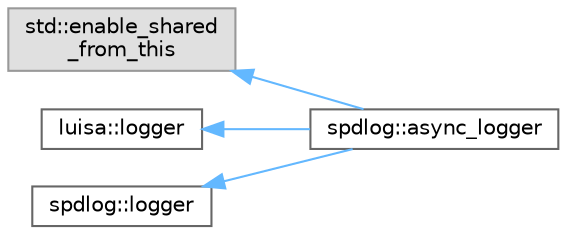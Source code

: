 digraph "类继承关系图"
{
 // LATEX_PDF_SIZE
  bgcolor="transparent";
  edge [fontname=Helvetica,fontsize=10,labelfontname=Helvetica,labelfontsize=10];
  node [fontname=Helvetica,fontsize=10,shape=box,height=0.2,width=0.4];
  rankdir="LR";
  Node0 [id="Node000000",label="std::enable_shared\l_from_this",height=0.2,width=0.4,color="grey60", fillcolor="#E0E0E0", style="filled",tooltip=" "];
  Node0 -> Node1 [id="edge1650_Node000000_Node000001",dir="back",color="steelblue1",style="solid",tooltip=" "];
  Node1 [id="Node000001",label="spdlog::async_logger",height=0.2,width=0.4,color="grey40", fillcolor="white", style="filled",URL="$classspdlog_1_1async__logger.html",tooltip=" "];
  Node2 [id="Node000002",label="luisa::logger",height=0.2,width=0.4,color="grey40", fillcolor="white", style="filled",URL="$classluisa_1_1logger.html",tooltip=" "];
  Node2 -> Node1 [id="edge1651_Node000002_Node000001",dir="back",color="steelblue1",style="solid",tooltip=" "];
  Node3 [id="Node000003",label="spdlog::logger",height=0.2,width=0.4,color="grey40", fillcolor="white", style="filled",URL="$classspdlog_1_1logger.html",tooltip=" "];
  Node3 -> Node1 [id="edge1652_Node000003_Node000001",dir="back",color="steelblue1",style="solid",tooltip=" "];
}
